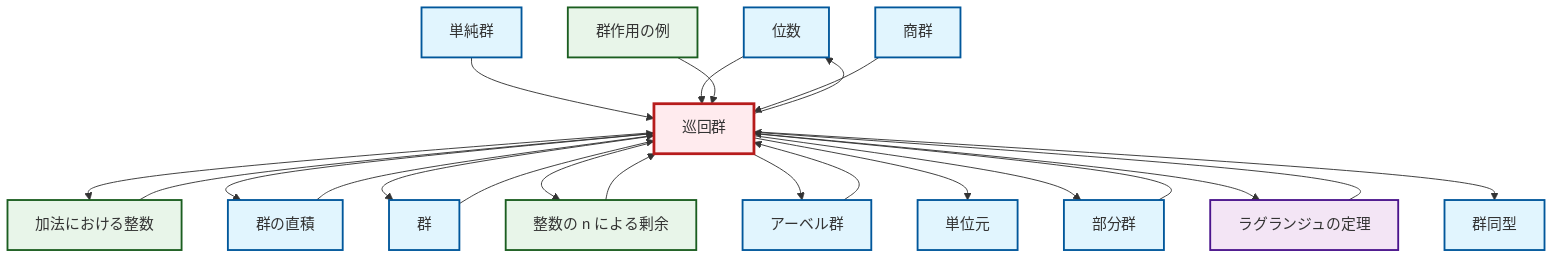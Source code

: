graph TD
    classDef definition fill:#e1f5fe,stroke:#01579b,stroke-width:2px
    classDef theorem fill:#f3e5f5,stroke:#4a148c,stroke-width:2px
    classDef axiom fill:#fff3e0,stroke:#e65100,stroke-width:2px
    classDef example fill:#e8f5e9,stroke:#1b5e20,stroke-width:2px
    classDef current fill:#ffebee,stroke:#b71c1c,stroke-width:3px
    def-order["位数"]:::definition
    def-abelian-group["アーベル群"]:::definition
    ex-group-action-examples["群作用の例"]:::example
    def-simple-group["単純群"]:::definition
    def-identity-element["単位元"]:::definition
    def-isomorphism["群同型"]:::definition
    def-subgroup["部分群"]:::definition
    ex-integers-addition["加法における整数"]:::example
    ex-quotient-integers-mod-n["整数の n による剰余"]:::example
    def-group["群"]:::definition
    def-direct-product["群の直積"]:::definition
    def-quotient-group["商群"]:::definition
    def-cyclic-group["巡回群"]:::definition
    thm-lagrange["ラグランジュの定理"]:::theorem
    def-cyclic-group --> ex-integers-addition
    def-cyclic-group --> def-direct-product
    def-simple-group --> def-cyclic-group
    ex-integers-addition --> def-cyclic-group
    def-cyclic-group --> def-group
    def-subgroup --> def-cyclic-group
    def-order --> def-cyclic-group
    def-cyclic-group --> ex-quotient-integers-mod-n
    def-direct-product --> def-cyclic-group
    def-cyclic-group --> def-abelian-group
    ex-group-action-examples --> def-cyclic-group
    def-cyclic-group --> def-identity-element
    def-cyclic-group --> def-subgroup
    thm-lagrange --> def-cyclic-group
    def-abelian-group --> def-cyclic-group
    def-quotient-group --> def-cyclic-group
    def-cyclic-group --> def-order
    def-cyclic-group --> thm-lagrange
    ex-quotient-integers-mod-n --> def-cyclic-group
    def-group --> def-cyclic-group
    def-cyclic-group --> def-isomorphism
    class def-cyclic-group current